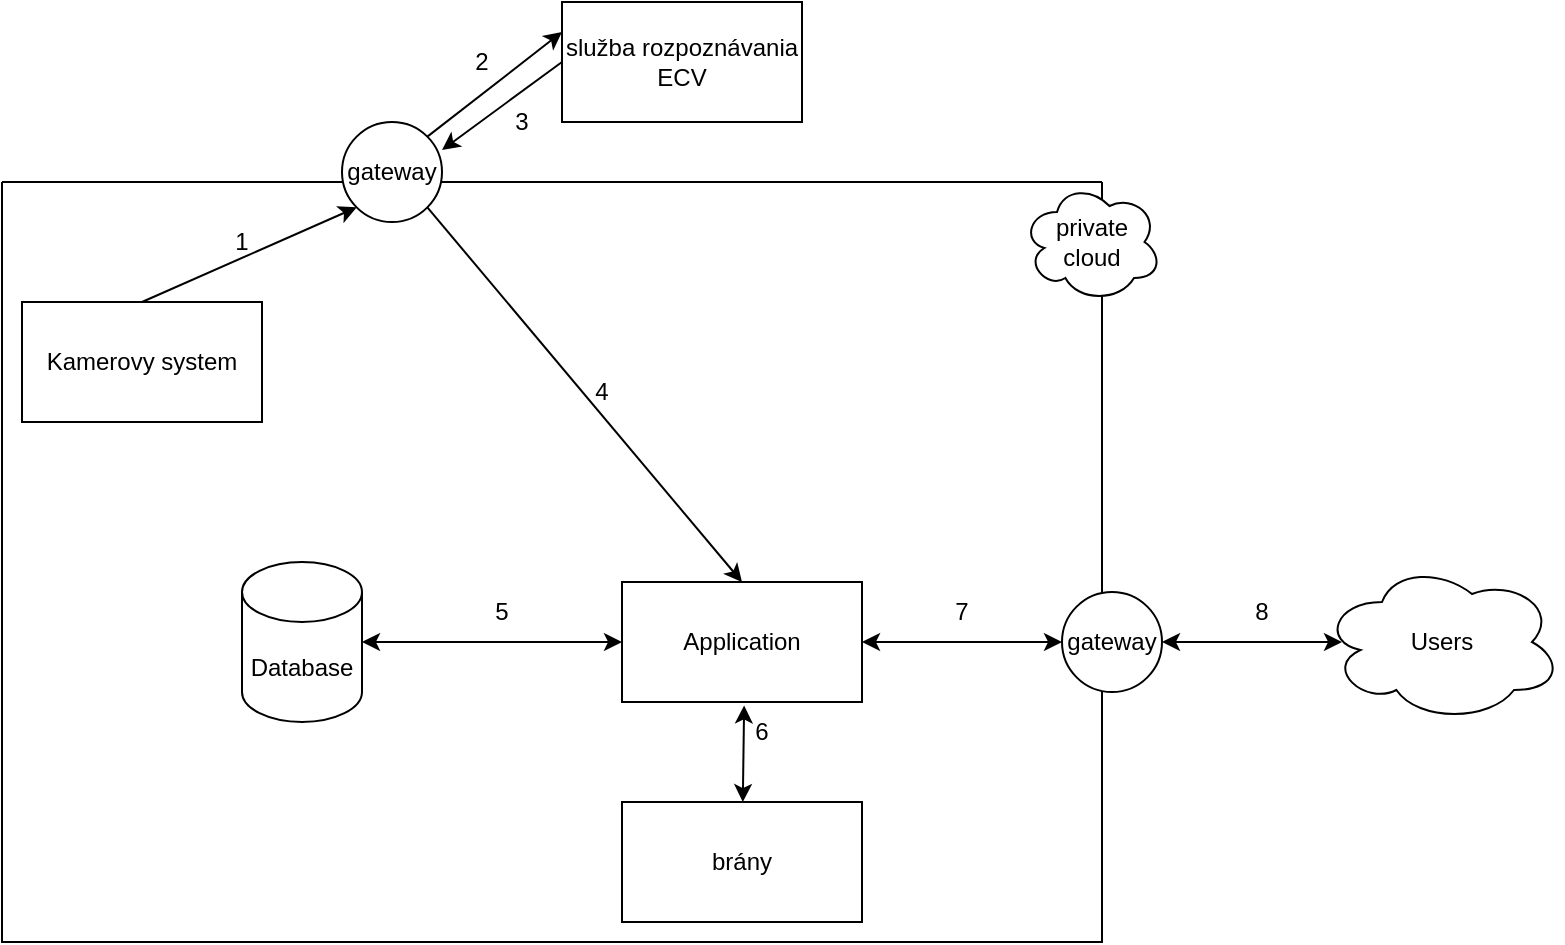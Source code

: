 <mxfile version="21.7.2" type="github">
  <diagram name="Page-1" id="A-a1IZMnN2A81CJ82bNA">
    <mxGraphModel dx="1122" dy="695" grid="1" gridSize="10" guides="1" tooltips="1" connect="1" arrows="1" fold="1" page="1" pageScale="1" pageWidth="850" pageHeight="1100" math="0" shadow="0">
      <root>
        <mxCell id="0" />
        <mxCell id="1" parent="0" />
        <mxCell id="VL0jRfip9Yw0aysPLbHK-6" value="služba rozpoznávania ECV" style="rounded=0;whiteSpace=wrap;html=1;" vertex="1" parent="1">
          <mxGeometry x="310" y="30" width="120" height="60" as="geometry" />
        </mxCell>
        <mxCell id="VL0jRfip9Yw0aysPLbHK-11" value="" style="swimlane;startSize=0;" vertex="1" parent="1">
          <mxGeometry x="30" y="120" width="550" height="380" as="geometry" />
        </mxCell>
        <mxCell id="VL0jRfip9Yw0aysPLbHK-5" value="Kamerovy system" style="rounded=0;whiteSpace=wrap;html=1;" vertex="1" parent="VL0jRfip9Yw0aysPLbHK-11">
          <mxGeometry x="10" y="60" width="120" height="60" as="geometry" />
        </mxCell>
        <mxCell id="VL0jRfip9Yw0aysPLbHK-2" value="Application" style="rounded=0;whiteSpace=wrap;html=1;" vertex="1" parent="VL0jRfip9Yw0aysPLbHK-11">
          <mxGeometry x="310" y="200" width="120" height="60" as="geometry" />
        </mxCell>
        <mxCell id="VL0jRfip9Yw0aysPLbHK-21" value="1" style="text;html=1;strokeColor=none;fillColor=none;align=center;verticalAlign=middle;whiteSpace=wrap;rounded=0;" vertex="1" parent="VL0jRfip9Yw0aysPLbHK-11">
          <mxGeometry x="90" y="15" width="60" height="30" as="geometry" />
        </mxCell>
        <mxCell id="VL0jRfip9Yw0aysPLbHK-31" value="4" style="text;html=1;strokeColor=none;fillColor=none;align=center;verticalAlign=middle;whiteSpace=wrap;rounded=0;" vertex="1" parent="VL0jRfip9Yw0aysPLbHK-11">
          <mxGeometry x="270" y="90" width="60" height="30" as="geometry" />
        </mxCell>
        <mxCell id="VL0jRfip9Yw0aysPLbHK-32" value="5" style="text;html=1;strokeColor=none;fillColor=none;align=center;verticalAlign=middle;whiteSpace=wrap;rounded=0;" vertex="1" parent="VL0jRfip9Yw0aysPLbHK-11">
          <mxGeometry x="220" y="200" width="60" height="30" as="geometry" />
        </mxCell>
        <mxCell id="VL0jRfip9Yw0aysPLbHK-33" value="6" style="text;html=1;strokeColor=none;fillColor=none;align=center;verticalAlign=middle;whiteSpace=wrap;rounded=0;" vertex="1" parent="VL0jRfip9Yw0aysPLbHK-11">
          <mxGeometry x="350" y="260" width="60" height="30" as="geometry" />
        </mxCell>
        <mxCell id="VL0jRfip9Yw0aysPLbHK-1" value="Database" style="shape=cylinder3;whiteSpace=wrap;html=1;boundedLbl=1;backgroundOutline=1;size=15;" vertex="1" parent="VL0jRfip9Yw0aysPLbHK-11">
          <mxGeometry x="120" y="190" width="60" height="80" as="geometry" />
        </mxCell>
        <mxCell id="VL0jRfip9Yw0aysPLbHK-38" value="" style="endArrow=classic;startArrow=classic;html=1;rounded=0;exitX=1;exitY=0.5;exitDx=0;exitDy=0;exitPerimeter=0;entryX=0;entryY=0.5;entryDx=0;entryDy=0;" edge="1" parent="VL0jRfip9Yw0aysPLbHK-11" source="VL0jRfip9Yw0aysPLbHK-1" target="VL0jRfip9Yw0aysPLbHK-2">
          <mxGeometry width="50" height="50" relative="1" as="geometry">
            <mxPoint x="360" y="220" as="sourcePoint" />
            <mxPoint x="410" y="170" as="targetPoint" />
          </mxGeometry>
        </mxCell>
        <mxCell id="VL0jRfip9Yw0aysPLbHK-8" value="brány" style="rounded=0;whiteSpace=wrap;html=1;" vertex="1" parent="VL0jRfip9Yw0aysPLbHK-11">
          <mxGeometry x="310" y="310" width="120" height="60" as="geometry" />
        </mxCell>
        <mxCell id="VL0jRfip9Yw0aysPLbHK-40" value="7" style="text;html=1;strokeColor=none;fillColor=none;align=center;verticalAlign=middle;whiteSpace=wrap;rounded=0;" vertex="1" parent="VL0jRfip9Yw0aysPLbHK-11">
          <mxGeometry x="450" y="200" width="60" height="30" as="geometry" />
        </mxCell>
        <mxCell id="VL0jRfip9Yw0aysPLbHK-44" value="" style="endArrow=classic;startArrow=classic;html=1;rounded=0;entryX=0.351;entryY=0.057;entryDx=0;entryDy=0;entryPerimeter=0;" edge="1" parent="VL0jRfip9Yw0aysPLbHK-11" source="VL0jRfip9Yw0aysPLbHK-8" target="VL0jRfip9Yw0aysPLbHK-33">
          <mxGeometry width="50" height="50" relative="1" as="geometry">
            <mxPoint x="370" y="210" as="sourcePoint" />
            <mxPoint x="370" y="270" as="targetPoint" />
          </mxGeometry>
        </mxCell>
        <mxCell id="VL0jRfip9Yw0aysPLbHK-13" value="gateway&lt;br&gt;" style="ellipse;whiteSpace=wrap;html=1;aspect=fixed;" vertex="1" parent="1">
          <mxGeometry x="200" y="90" width="50" height="50" as="geometry" />
        </mxCell>
        <mxCell id="VL0jRfip9Yw0aysPLbHK-20" value="" style="endArrow=classic;html=1;rounded=0;exitX=0.5;exitY=0;exitDx=0;exitDy=0;entryX=0;entryY=1;entryDx=0;entryDy=0;" edge="1" parent="1" source="VL0jRfip9Yw0aysPLbHK-5" target="VL0jRfip9Yw0aysPLbHK-13">
          <mxGeometry width="50" height="50" relative="1" as="geometry">
            <mxPoint x="400" y="330" as="sourcePoint" />
            <mxPoint x="450" y="280" as="targetPoint" />
          </mxGeometry>
        </mxCell>
        <mxCell id="VL0jRfip9Yw0aysPLbHK-25" value="" style="endArrow=classic;html=1;rounded=0;entryX=0;entryY=0.25;entryDx=0;entryDy=0;exitX=1;exitY=0;exitDx=0;exitDy=0;" edge="1" parent="1" source="VL0jRfip9Yw0aysPLbHK-13" target="VL0jRfip9Yw0aysPLbHK-6">
          <mxGeometry width="50" height="50" relative="1" as="geometry">
            <mxPoint x="400" y="330" as="sourcePoint" />
            <mxPoint x="450" y="280" as="targetPoint" />
            <Array as="points" />
          </mxGeometry>
        </mxCell>
        <mxCell id="VL0jRfip9Yw0aysPLbHK-26" value="" style="endArrow=classic;html=1;rounded=0;entryX=1;entryY=0.28;entryDx=0;entryDy=0;entryPerimeter=0;exitX=0;exitY=0.5;exitDx=0;exitDy=0;" edge="1" parent="1" source="VL0jRfip9Yw0aysPLbHK-6" target="VL0jRfip9Yw0aysPLbHK-13">
          <mxGeometry width="50" height="50" relative="1" as="geometry">
            <mxPoint x="400" y="330" as="sourcePoint" />
            <mxPoint x="450" y="280" as="targetPoint" />
          </mxGeometry>
        </mxCell>
        <mxCell id="VL0jRfip9Yw0aysPLbHK-27" value="2" style="text;html=1;strokeColor=none;fillColor=none;align=center;verticalAlign=middle;whiteSpace=wrap;rounded=0;" vertex="1" parent="1">
          <mxGeometry x="240" y="45" width="60" height="30" as="geometry" />
        </mxCell>
        <mxCell id="VL0jRfip9Yw0aysPLbHK-28" value="3" style="text;html=1;strokeColor=none;fillColor=none;align=center;verticalAlign=middle;whiteSpace=wrap;rounded=0;" vertex="1" parent="1">
          <mxGeometry x="260" y="75" width="60" height="30" as="geometry" />
        </mxCell>
        <mxCell id="VL0jRfip9Yw0aysPLbHK-30" value="" style="endArrow=classic;html=1;rounded=0;exitX=1;exitY=1;exitDx=0;exitDy=0;entryX=0.5;entryY=0;entryDx=0;entryDy=0;" edge="1" parent="1" source="VL0jRfip9Yw0aysPLbHK-13" target="VL0jRfip9Yw0aysPLbHK-2">
          <mxGeometry width="50" height="50" relative="1" as="geometry">
            <mxPoint x="400" y="330" as="sourcePoint" />
            <mxPoint x="450" y="280" as="targetPoint" />
          </mxGeometry>
        </mxCell>
        <mxCell id="VL0jRfip9Yw0aysPLbHK-34" value="gateway" style="ellipse;whiteSpace=wrap;html=1;aspect=fixed;" vertex="1" parent="1">
          <mxGeometry x="560" y="325" width="50" height="50" as="geometry" />
        </mxCell>
        <mxCell id="VL0jRfip9Yw0aysPLbHK-36" value="" style="endArrow=classic;startArrow=classic;html=1;rounded=0;entryX=1;entryY=0.5;entryDx=0;entryDy=0;exitX=0;exitY=0.5;exitDx=0;exitDy=0;" edge="1" parent="1" source="VL0jRfip9Yw0aysPLbHK-34" target="VL0jRfip9Yw0aysPLbHK-2">
          <mxGeometry width="50" height="50" relative="1" as="geometry">
            <mxPoint x="640" y="350" as="sourcePoint" />
            <mxPoint x="470" y="350" as="targetPoint" />
          </mxGeometry>
        </mxCell>
        <mxCell id="VL0jRfip9Yw0aysPLbHK-12" value="private cloud" style="ellipse;shape=cloud;whiteSpace=wrap;html=1;" vertex="1" parent="1">
          <mxGeometry x="540" y="120" width="70" height="60" as="geometry" />
        </mxCell>
        <mxCell id="VL0jRfip9Yw0aysPLbHK-41" value="Users" style="ellipse;shape=cloud;whiteSpace=wrap;html=1;" vertex="1" parent="1">
          <mxGeometry x="690" y="310" width="120" height="80" as="geometry" />
        </mxCell>
        <mxCell id="VL0jRfip9Yw0aysPLbHK-42" value="" style="endArrow=classic;startArrow=classic;html=1;rounded=0;exitX=1;exitY=0.5;exitDx=0;exitDy=0;" edge="1" parent="1" source="VL0jRfip9Yw0aysPLbHK-34">
          <mxGeometry width="50" height="50" relative="1" as="geometry">
            <mxPoint x="400" y="330" as="sourcePoint" />
            <mxPoint x="700" y="350" as="targetPoint" />
          </mxGeometry>
        </mxCell>
        <mxCell id="VL0jRfip9Yw0aysPLbHK-43" value="8" style="text;html=1;strokeColor=none;fillColor=none;align=center;verticalAlign=middle;whiteSpace=wrap;rounded=0;" vertex="1" parent="1">
          <mxGeometry x="630" y="320" width="60" height="30" as="geometry" />
        </mxCell>
      </root>
    </mxGraphModel>
  </diagram>
</mxfile>
